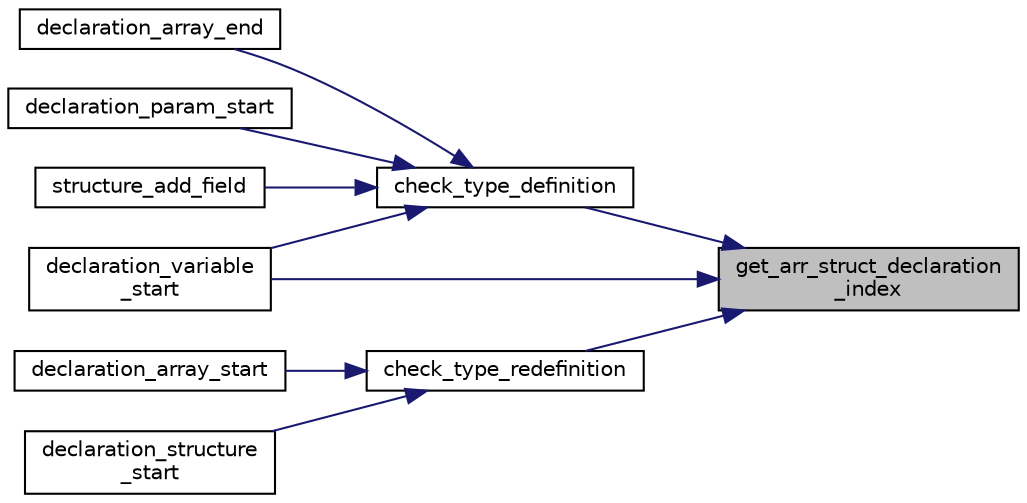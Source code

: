 digraph "get_arr_struct_declaration_index"
{
 // LATEX_PDF_SIZE
  edge [fontname="Helvetica",fontsize="10",labelfontname="Helvetica",labelfontsize="10"];
  node [fontname="Helvetica",fontsize="10",shape=record];
  rankdir="RL";
  Node1 [label="get_arr_struct_declaration\l_index",height=0.2,width=0.4,color="black", fillcolor="grey75", style="filled", fontcolor="black",tooltip="Retrieves the declaration index of an array or struct."];
  Node1 -> Node2 [dir="back",color="midnightblue",fontsize="10",style="solid",fontname="Helvetica"];
  Node2 [label="check_type_definition",height=0.2,width=0.4,color="black", fillcolor="white", style="filled",URL="$d2/d71/type__validation_8c.html#ab2be243b7af9ae3fdecace4260ed430d",tooltip="Validates the definition of a type."];
  Node2 -> Node3 [dir="back",color="midnightblue",fontsize="10",style="solid",fontname="Helvetica"];
  Node3 [label="declaration_array_end",height=0.2,width=0.4,color="black", fillcolor="white", style="filled",URL="$d3/d13/array__manager_8c.html#aed3142335b3245bff94bbd4dde0d47f9",tooltip=" "];
  Node2 -> Node4 [dir="back",color="midnightblue",fontsize="10",style="solid",fontname="Helvetica"];
  Node4 [label="declaration_param_start",height=0.2,width=0.4,color="black", fillcolor="white", style="filled",URL="$de/d23/variable__manager_8c.html#a0156a227fd1b11089557e8562aabb8dc",tooltip="Starts the declaration of a parameter."];
  Node2 -> Node5 [dir="back",color="midnightblue",fontsize="10",style="solid",fontname="Helvetica"];
  Node5 [label="declaration_variable\l_start",height=0.2,width=0.4,color="black", fillcolor="white", style="filled",URL="$de/d23/variable__manager_8c.html#af85e197b346ed860553f44112be19c28",tooltip="Starts the declaration of a variable."];
  Node2 -> Node6 [dir="back",color="midnightblue",fontsize="10",style="solid",fontname="Helvetica"];
  Node6 [label="structure_add_field",height=0.2,width=0.4,color="black", fillcolor="white", style="filled",URL="$d1/da1/structure__manager_8c.html#a91ddb0e97f567e2ee1c85cdf6cb4833c",tooltip="Adds a field to the current structure declaration."];
  Node1 -> Node7 [dir="back",color="midnightblue",fontsize="10",style="solid",fontname="Helvetica"];
  Node7 [label="check_type_redefinition",height=0.2,width=0.4,color="black", fillcolor="white", style="filled",URL="$d2/d71/type__validation_8c.html#ad0ff0ffaf64af0526cea2fc312001686",tooltip="Checks if a type has been redefined."];
  Node7 -> Node8 [dir="back",color="midnightblue",fontsize="10",style="solid",fontname="Helvetica"];
  Node8 [label="declaration_array_start",height=0.2,width=0.4,color="black", fillcolor="white", style="filled",URL="$d3/d13/array__manager_8c.html#a2bb30a00cd527c3decfe286173f052e1",tooltip="Starts the declaration of an array."];
  Node7 -> Node9 [dir="back",color="midnightblue",fontsize="10",style="solid",fontname="Helvetica"];
  Node9 [label="declaration_structure\l_start",height=0.2,width=0.4,color="black", fillcolor="white", style="filled",URL="$d1/da1/structure__manager_8c.html#aa577dea532d7d7c93aca4df9fa53235c",tooltip="Starts the declaration of a structure."];
  Node1 -> Node5 [dir="back",color="midnightblue",fontsize="10",style="solid",fontname="Helvetica"];
}
